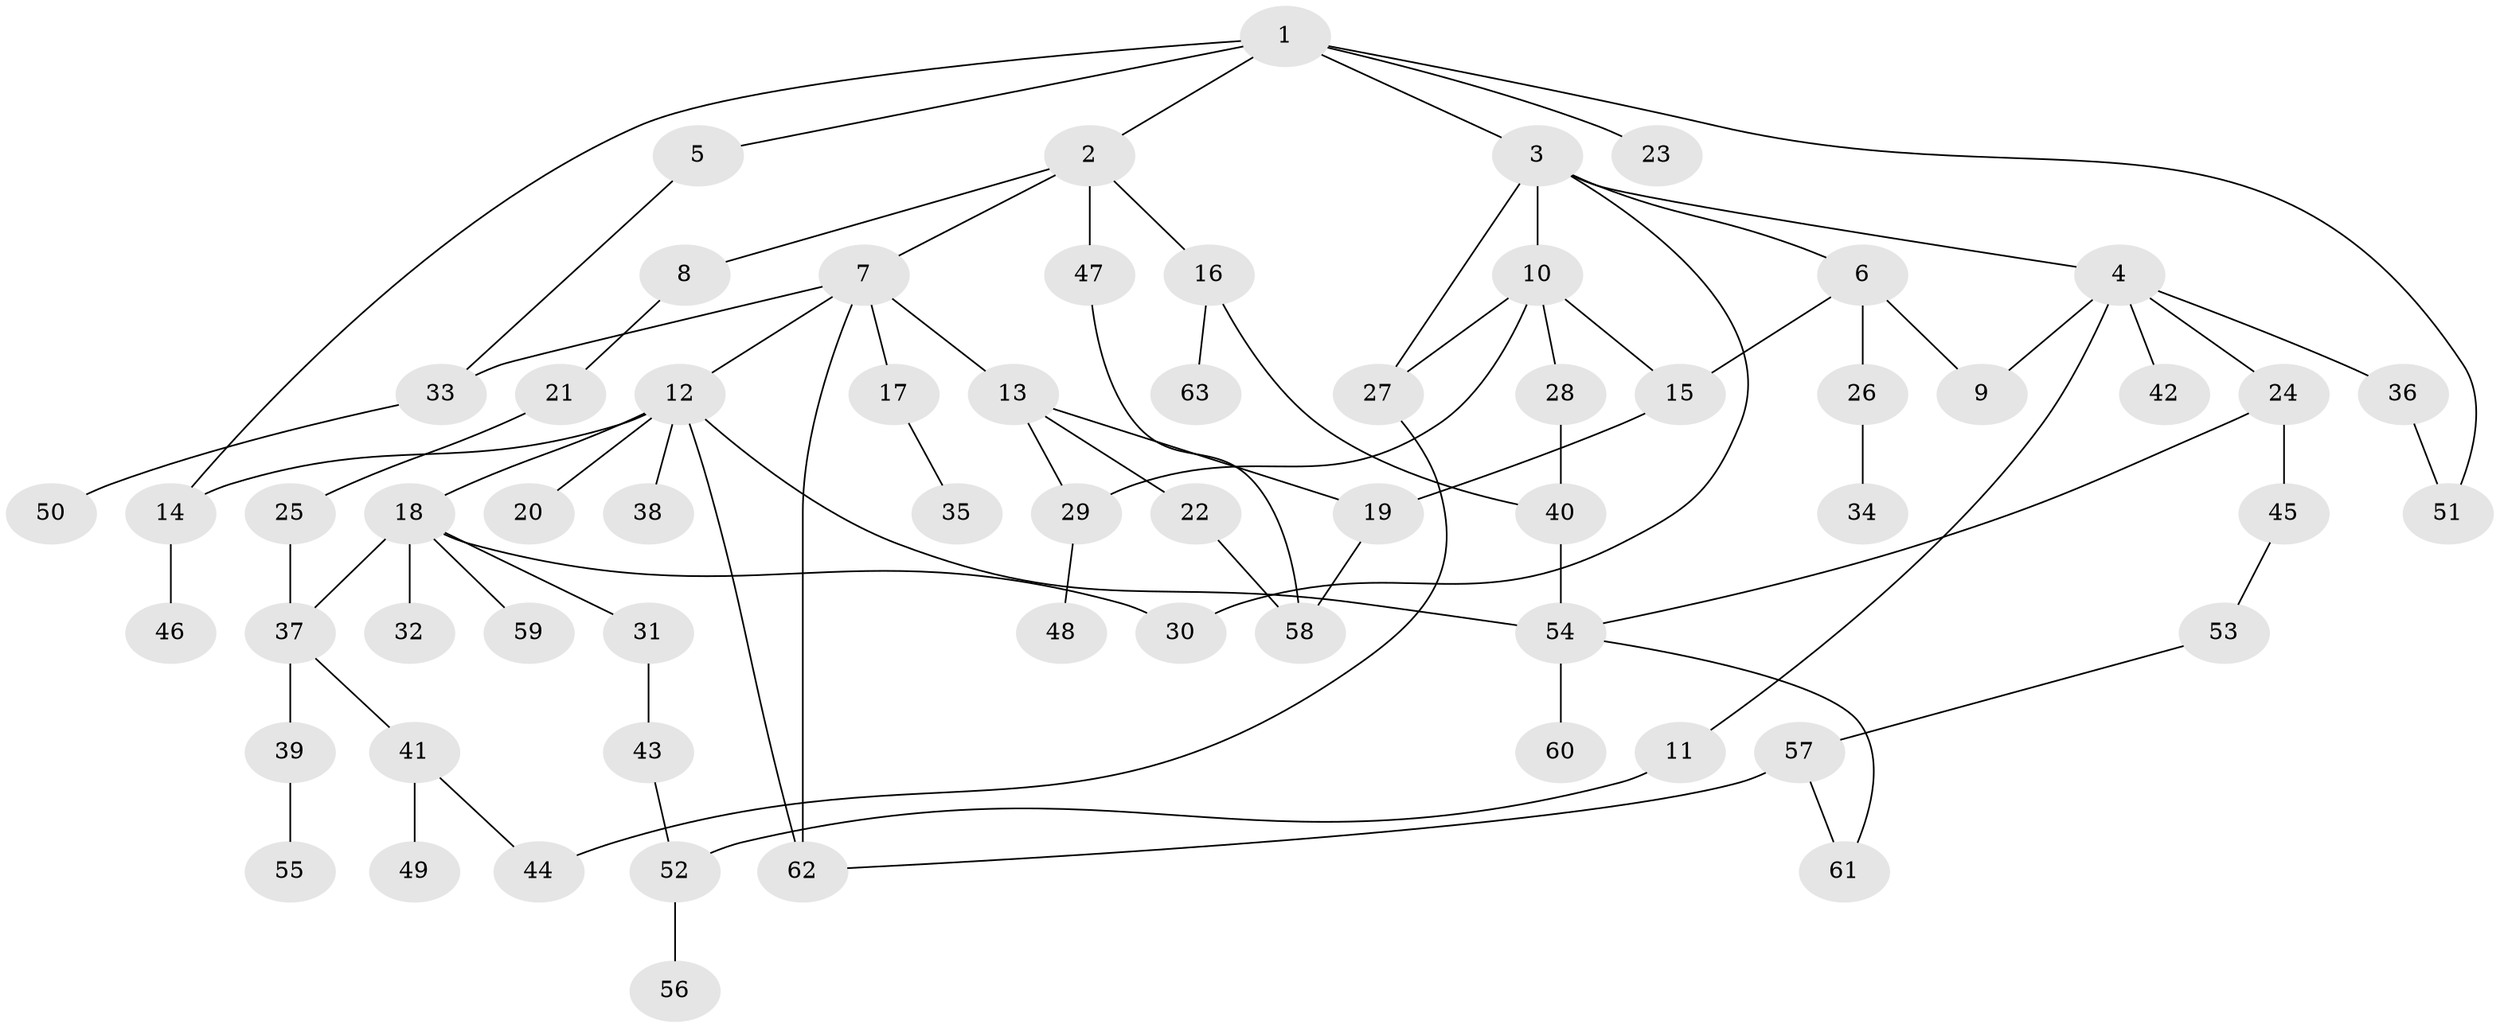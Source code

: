 // coarse degree distribution, {5: 0.1875, 8: 0.03125, 2: 0.4375, 4: 0.125, 6: 0.03125, 3: 0.0625, 1: 0.125}
// Generated by graph-tools (version 1.1) at 2025/43/03/06/25 01:43:19]
// undirected, 63 vertices, 82 edges
graph export_dot {
graph [start="1"]
  node [color=gray90,style=filled];
  1;
  2;
  3;
  4;
  5;
  6;
  7;
  8;
  9;
  10;
  11;
  12;
  13;
  14;
  15;
  16;
  17;
  18;
  19;
  20;
  21;
  22;
  23;
  24;
  25;
  26;
  27;
  28;
  29;
  30;
  31;
  32;
  33;
  34;
  35;
  36;
  37;
  38;
  39;
  40;
  41;
  42;
  43;
  44;
  45;
  46;
  47;
  48;
  49;
  50;
  51;
  52;
  53;
  54;
  55;
  56;
  57;
  58;
  59;
  60;
  61;
  62;
  63;
  1 -- 2;
  1 -- 3;
  1 -- 5;
  1 -- 14;
  1 -- 23;
  1 -- 51;
  2 -- 7;
  2 -- 8;
  2 -- 16;
  2 -- 47;
  3 -- 4;
  3 -- 6;
  3 -- 10;
  3 -- 27;
  3 -- 30;
  4 -- 11;
  4 -- 24;
  4 -- 36;
  4 -- 42;
  4 -- 9;
  5 -- 33;
  6 -- 9;
  6 -- 26;
  6 -- 15;
  7 -- 12;
  7 -- 13;
  7 -- 17;
  7 -- 33;
  7 -- 62;
  8 -- 21;
  10 -- 15;
  10 -- 28;
  10 -- 29;
  10 -- 27;
  11 -- 52;
  12 -- 18;
  12 -- 20;
  12 -- 38;
  12 -- 54;
  12 -- 14;
  12 -- 62;
  13 -- 19;
  13 -- 22;
  13 -- 29;
  14 -- 46;
  15 -- 19;
  16 -- 63;
  16 -- 40;
  17 -- 35;
  18 -- 30;
  18 -- 31;
  18 -- 32;
  18 -- 37;
  18 -- 59;
  19 -- 58;
  21 -- 25;
  22 -- 58;
  24 -- 45;
  24 -- 54;
  25 -- 37;
  26 -- 34;
  27 -- 44;
  28 -- 40;
  29 -- 48;
  31 -- 43;
  33 -- 50;
  36 -- 51;
  37 -- 39;
  37 -- 41;
  39 -- 55;
  40 -- 54;
  41 -- 49;
  41 -- 44;
  43 -- 52;
  45 -- 53;
  47 -- 58;
  52 -- 56;
  53 -- 57;
  54 -- 60;
  54 -- 61;
  57 -- 62;
  57 -- 61;
}
